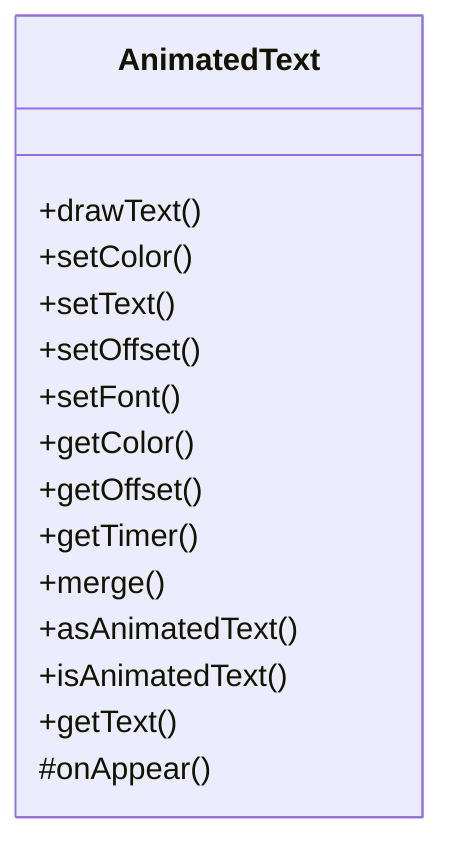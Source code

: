 classDiagram
    class AnimatedText {
        +drawText()
        +setColor()
        +setText()
        +setOffset()
        +setFont()
        +getColor()
        +getOffset()
        +getTimer()
        +merge()
        +asAnimatedText()
        +isAnimatedText()
        +getText()
        #onAppear()
    }
